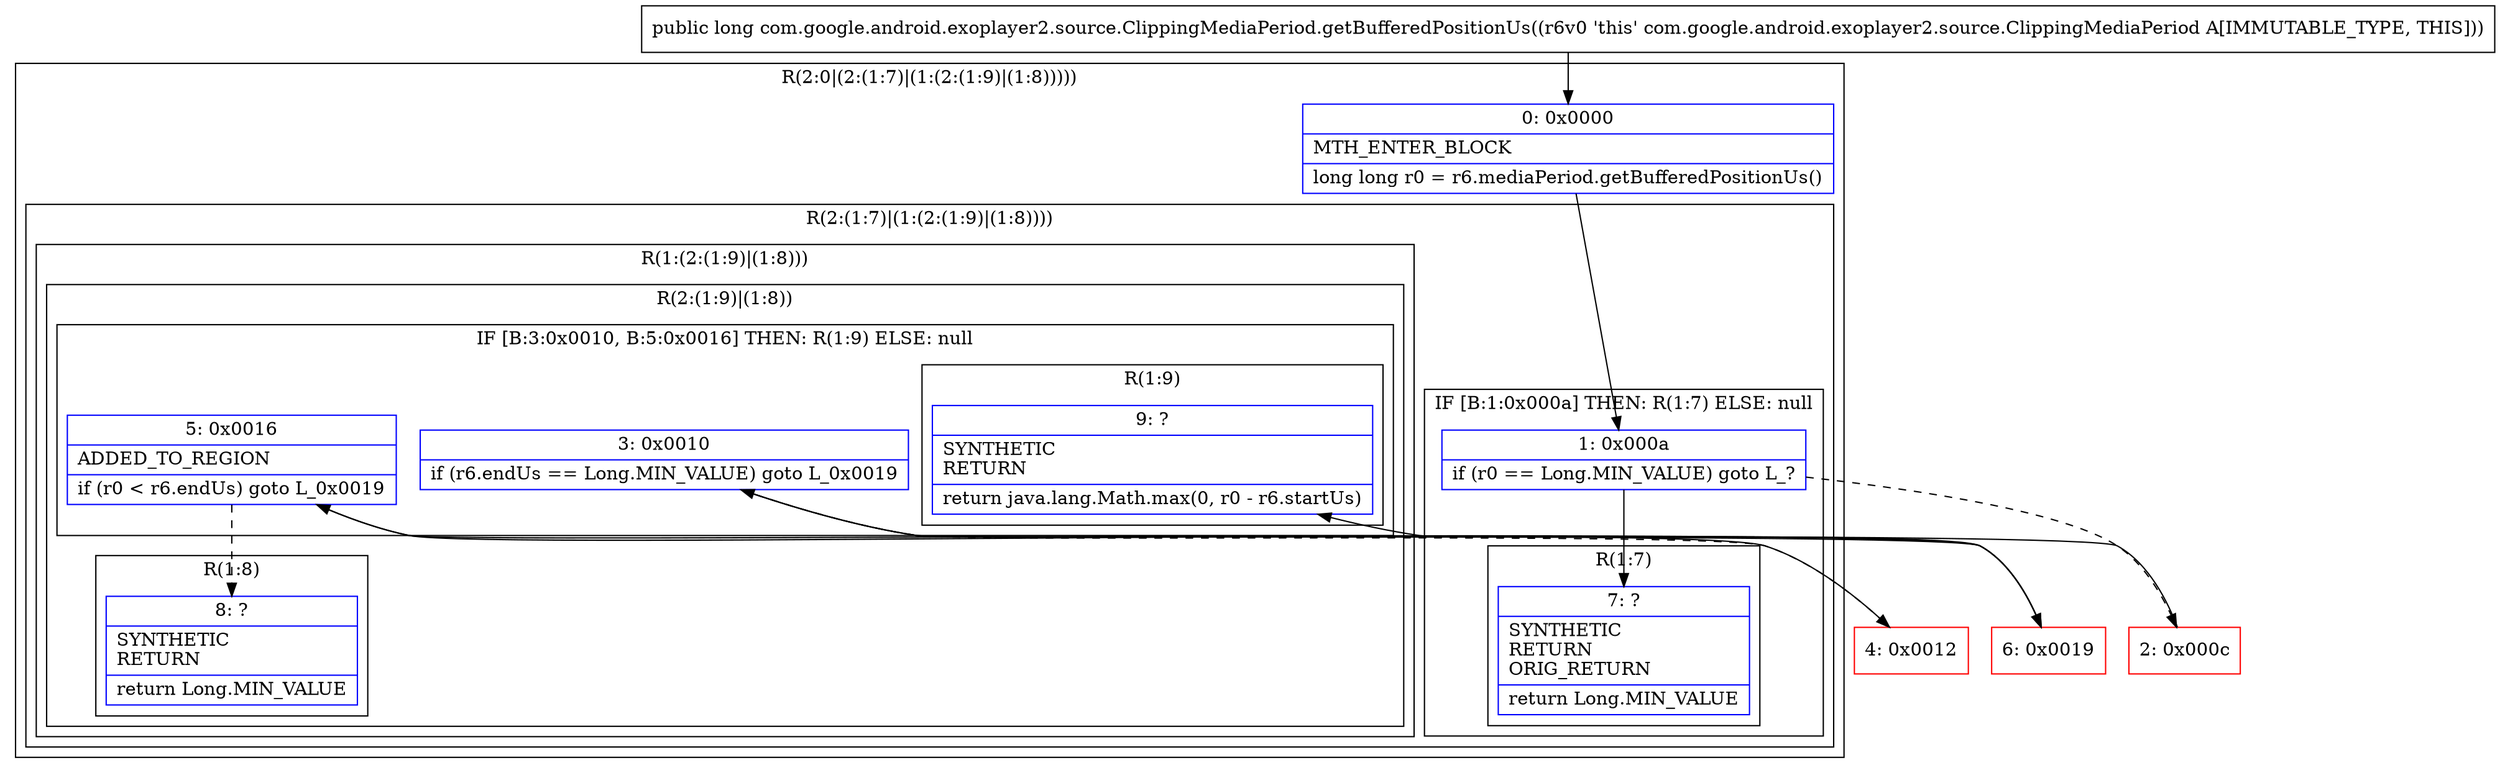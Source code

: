 digraph "CFG forcom.google.android.exoplayer2.source.ClippingMediaPeriod.getBufferedPositionUs()J" {
subgraph cluster_Region_195921625 {
label = "R(2:0|(2:(1:7)|(1:(2:(1:9)|(1:8)))))";
node [shape=record,color=blue];
Node_0 [shape=record,label="{0\:\ 0x0000|MTH_ENTER_BLOCK\l|long long r0 = r6.mediaPeriod.getBufferedPositionUs()\l}"];
subgraph cluster_Region_420425097 {
label = "R(2:(1:7)|(1:(2:(1:9)|(1:8))))";
node [shape=record,color=blue];
subgraph cluster_IfRegion_1162149992 {
label = "IF [B:1:0x000a] THEN: R(1:7) ELSE: null";
node [shape=record,color=blue];
Node_1 [shape=record,label="{1\:\ 0x000a|if (r0 == Long.MIN_VALUE) goto L_?\l}"];
subgraph cluster_Region_540174756 {
label = "R(1:7)";
node [shape=record,color=blue];
Node_7 [shape=record,label="{7\:\ ?|SYNTHETIC\lRETURN\lORIG_RETURN\l|return Long.MIN_VALUE\l}"];
}
}
subgraph cluster_Region_1182219629 {
label = "R(1:(2:(1:9)|(1:8)))";
node [shape=record,color=blue];
subgraph cluster_Region_1784530320 {
label = "R(2:(1:9)|(1:8))";
node [shape=record,color=blue];
subgraph cluster_IfRegion_180484518 {
label = "IF [B:3:0x0010, B:5:0x0016] THEN: R(1:9) ELSE: null";
node [shape=record,color=blue];
Node_3 [shape=record,label="{3\:\ 0x0010|if (r6.endUs == Long.MIN_VALUE) goto L_0x0019\l}"];
Node_5 [shape=record,label="{5\:\ 0x0016|ADDED_TO_REGION\l|if (r0 \< r6.endUs) goto L_0x0019\l}"];
subgraph cluster_Region_1345490118 {
label = "R(1:9)";
node [shape=record,color=blue];
Node_9 [shape=record,label="{9\:\ ?|SYNTHETIC\lRETURN\l|return java.lang.Math.max(0, r0 \- r6.startUs)\l}"];
}
}
subgraph cluster_Region_182373943 {
label = "R(1:8)";
node [shape=record,color=blue];
Node_8 [shape=record,label="{8\:\ ?|SYNTHETIC\lRETURN\l|return Long.MIN_VALUE\l}"];
}
}
}
}
}
Node_2 [shape=record,color=red,label="{2\:\ 0x000c}"];
Node_4 [shape=record,color=red,label="{4\:\ 0x0012}"];
Node_6 [shape=record,color=red,label="{6\:\ 0x0019}"];
MethodNode[shape=record,label="{public long com.google.android.exoplayer2.source.ClippingMediaPeriod.getBufferedPositionUs((r6v0 'this' com.google.android.exoplayer2.source.ClippingMediaPeriod A[IMMUTABLE_TYPE, THIS])) }"];
MethodNode -> Node_0;
Node_0 -> Node_1;
Node_1 -> Node_2[style=dashed];
Node_1 -> Node_7;
Node_3 -> Node_4[style=dashed];
Node_3 -> Node_6;
Node_5 -> Node_6;
Node_5 -> Node_8[style=dashed];
Node_2 -> Node_3;
Node_4 -> Node_5;
Node_6 -> Node_9;
}

